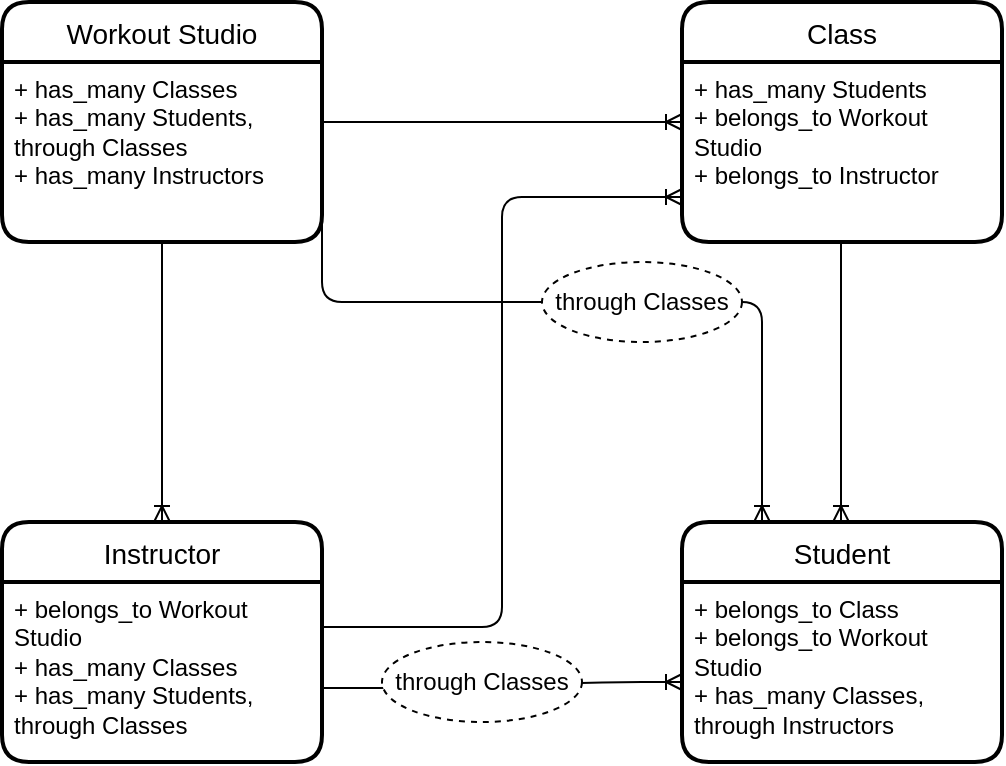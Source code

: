 <mxfile version="13.1.3">
    <diagram id="6hGFLwfOUW9BJ-s0fimq" name="Workout_Studio_Diagram">
        <mxGraphModel dx="528" dy="486" grid="1" gridSize="10" guides="1" tooltips="1" connect="1" arrows="1" fold="1" page="1" pageScale="1" pageWidth="827" pageHeight="1169" math="0" shadow="0">
            <root>
                <mxCell id="0"/>
                <mxCell id="1" parent="0"/>
                <mxCell id="4" value="Student" style="swimlane;childLayout=stackLayout;horizontal=1;startSize=30;horizontalStack=0;rounded=1;fontSize=14;fontStyle=0;strokeWidth=2;resizeParent=0;resizeLast=1;shadow=0;dashed=0;align=center;" vertex="1" parent="1">
                    <mxGeometry x="360" y="280" width="160" height="120" as="geometry"/>
                </mxCell>
                <mxCell id="5" value="+ belongs_to Class&#10;+ belongs_to Workout Studio&#10;+ has_many Classes, through Instructors" style="align=left;strokeColor=none;fillColor=none;spacingLeft=4;fontSize=12;verticalAlign=top;resizable=0;rotatable=0;part=1;whiteSpace=wrap;" vertex="1" parent="4">
                    <mxGeometry y="30" width="160" height="90" as="geometry"/>
                </mxCell>
                <mxCell id="6" value="Class" style="swimlane;childLayout=stackLayout;horizontal=1;startSize=30;horizontalStack=0;rounded=1;fontSize=14;fontStyle=0;strokeWidth=2;resizeParent=0;resizeLast=1;shadow=0;dashed=0;align=center;" vertex="1" parent="1">
                    <mxGeometry x="360" y="20" width="160" height="120" as="geometry"/>
                </mxCell>
                <mxCell id="7" value="+ has_many Students&#10;+ belongs_to Workout Studio&#10;+ belongs_to Instructor" style="align=left;strokeColor=none;fillColor=none;spacingLeft=4;fontSize=12;verticalAlign=top;resizable=0;rotatable=0;part=1;whiteSpace=wrap;" vertex="1" parent="6">
                    <mxGeometry y="30" width="160" height="90" as="geometry"/>
                </mxCell>
                <mxCell id="10" value="" style="edgeStyle=entityRelationEdgeStyle;fontSize=12;html=1;endArrow=ERoneToMany;entryX=0;entryY=0.5;entryDx=0;entryDy=0;" edge="1" parent="1" target="6">
                    <mxGeometry width="100" height="100" relative="1" as="geometry">
                        <mxPoint x="180" y="80" as="sourcePoint"/>
                        <mxPoint x="290" y="40" as="targetPoint"/>
                    </mxGeometry>
                </mxCell>
                <mxCell id="12" value="" style="fontSize=12;html=1;endArrow=ERoneToMany;entryX=0.5;entryY=0;entryDx=0;entryDy=0;rounded=1;jumpStyle=none;exitX=0.5;exitY=1;exitDx=0;exitDy=0;" edge="1" parent="1" source="3" target="8">
                    <mxGeometry width="100" height="100" relative="1" as="geometry">
                        <mxPoint x="10" y="100" as="sourcePoint"/>
                        <mxPoint x="120" y="470" as="targetPoint"/>
                    </mxGeometry>
                </mxCell>
                <mxCell id="2" value="Workout Studio" style="swimlane;childLayout=stackLayout;horizontal=1;startSize=30;horizontalStack=0;rounded=1;fontSize=14;fontStyle=0;strokeWidth=2;resizeParent=0;resizeLast=1;shadow=0;dashed=0;align=center;" vertex="1" parent="1">
                    <mxGeometry x="20" y="20" width="160" height="120" as="geometry"/>
                </mxCell>
                <mxCell id="13" style="edgeStyle=none;rounded=1;jumpStyle=none;orthogonalLoop=1;jettySize=auto;html=1;exitX=1;exitY=0;exitDx=0;exitDy=0;" edge="1" parent="2" source="3" target="2">
                    <mxGeometry relative="1" as="geometry"/>
                </mxCell>
                <mxCell id="3" value="+ has_many Classes&#10;+ has_many Students, through Classes&#10;+ has_many Instructors" style="align=left;strokeColor=none;fillColor=none;spacingLeft=4;fontSize=12;verticalAlign=top;resizable=0;rotatable=0;part=1;whiteSpace=wrap;" vertex="1" parent="2">
                    <mxGeometry y="30" width="160" height="90" as="geometry"/>
                </mxCell>
                <mxCell id="8" value="Instructor" style="swimlane;childLayout=stackLayout;horizontal=1;startSize=30;horizontalStack=0;rounded=1;fontSize=14;fontStyle=0;strokeWidth=2;resizeParent=0;resizeLast=1;shadow=0;dashed=0;align=center;" vertex="1" parent="1">
                    <mxGeometry x="20" y="280" width="160" height="120" as="geometry"/>
                </mxCell>
                <mxCell id="9" value="+ belongs_to Workout Studio&#10;+ has_many Classes&#10;+ has_many Students, through Classes" style="align=left;strokeColor=none;fillColor=none;spacingLeft=4;fontSize=12;verticalAlign=top;resizable=0;rotatable=0;part=1;whiteSpace=wrap;" vertex="1" parent="8">
                    <mxGeometry y="30" width="160" height="90" as="geometry"/>
                </mxCell>
                <mxCell id="17" value="" style="fontSize=12;html=1;endArrow=ERoneToMany;entryX=0.5;entryY=0;entryDx=0;entryDy=0;rounded=1;jumpStyle=none;exitX=0.5;exitY=1;exitDx=0;exitDy=0;" edge="1" parent="1">
                    <mxGeometry width="100" height="100" relative="1" as="geometry">
                        <mxPoint x="439.5" y="140" as="sourcePoint"/>
                        <mxPoint x="439.5" y="280" as="targetPoint"/>
                    </mxGeometry>
                </mxCell>
                <mxCell id="18" value="" style="fontSize=12;html=1;endArrow=ERoneToMany;entryX=0;entryY=0.75;entryDx=0;entryDy=0;rounded=1;jumpStyle=none;exitX=1;exitY=0.25;exitDx=0;exitDy=0;edgeStyle=orthogonalEdgeStyle;" edge="1" parent="1" source="9" target="7">
                    <mxGeometry width="100" height="100" relative="1" as="geometry">
                        <mxPoint x="280" y="270" as="sourcePoint"/>
                        <mxPoint x="449.5" y="290" as="targetPoint"/>
                    </mxGeometry>
                </mxCell>
                <mxCell id="20" value="" style="edgeStyle=entityRelationEdgeStyle;fontSize=12;html=1;endArrow=ERoneToMany;entryX=0;entryY=0.5;entryDx=0;entryDy=0;exitX=0.994;exitY=0.589;exitDx=0;exitDy=0;exitPerimeter=0;" edge="1" parent="1" source="9">
                    <mxGeometry width="100" height="100" relative="1" as="geometry">
                        <mxPoint x="180" y="360" as="sourcePoint"/>
                        <mxPoint x="360" y="360" as="targetPoint"/>
                    </mxGeometry>
                </mxCell>
                <mxCell id="22" value="through Classes" style="ellipse;whiteSpace=wrap;html=1;align=center;dashed=1;" vertex="1" parent="1">
                    <mxGeometry x="210" y="340" width="100" height="40" as="geometry"/>
                </mxCell>
                <mxCell id="29" value="" style="fontSize=12;html=1;endArrow=ERoneToMany;rounded=1;jumpStyle=none;exitX=1;exitY=0.75;exitDx=0;exitDy=0;edgeStyle=orthogonalEdgeStyle;entryX=0.25;entryY=0;entryDx=0;entryDy=0;" edge="1" parent="1" source="3" target="4">
                    <mxGeometry width="100" height="100" relative="1" as="geometry">
                        <mxPoint x="180" y="117.5" as="sourcePoint"/>
                        <mxPoint x="290" y="170" as="targetPoint"/>
                        <Array as="points">
                            <mxPoint x="180" y="170"/>
                            <mxPoint x="400" y="170"/>
                        </Array>
                    </mxGeometry>
                </mxCell>
                <mxCell id="24" value="through Classes" style="ellipse;whiteSpace=wrap;html=1;align=center;dashed=1;" vertex="1" parent="1">
                    <mxGeometry x="290" y="150" width="100" height="40" as="geometry"/>
                </mxCell>
            </root>
        </mxGraphModel>
    </diagram>
</mxfile>